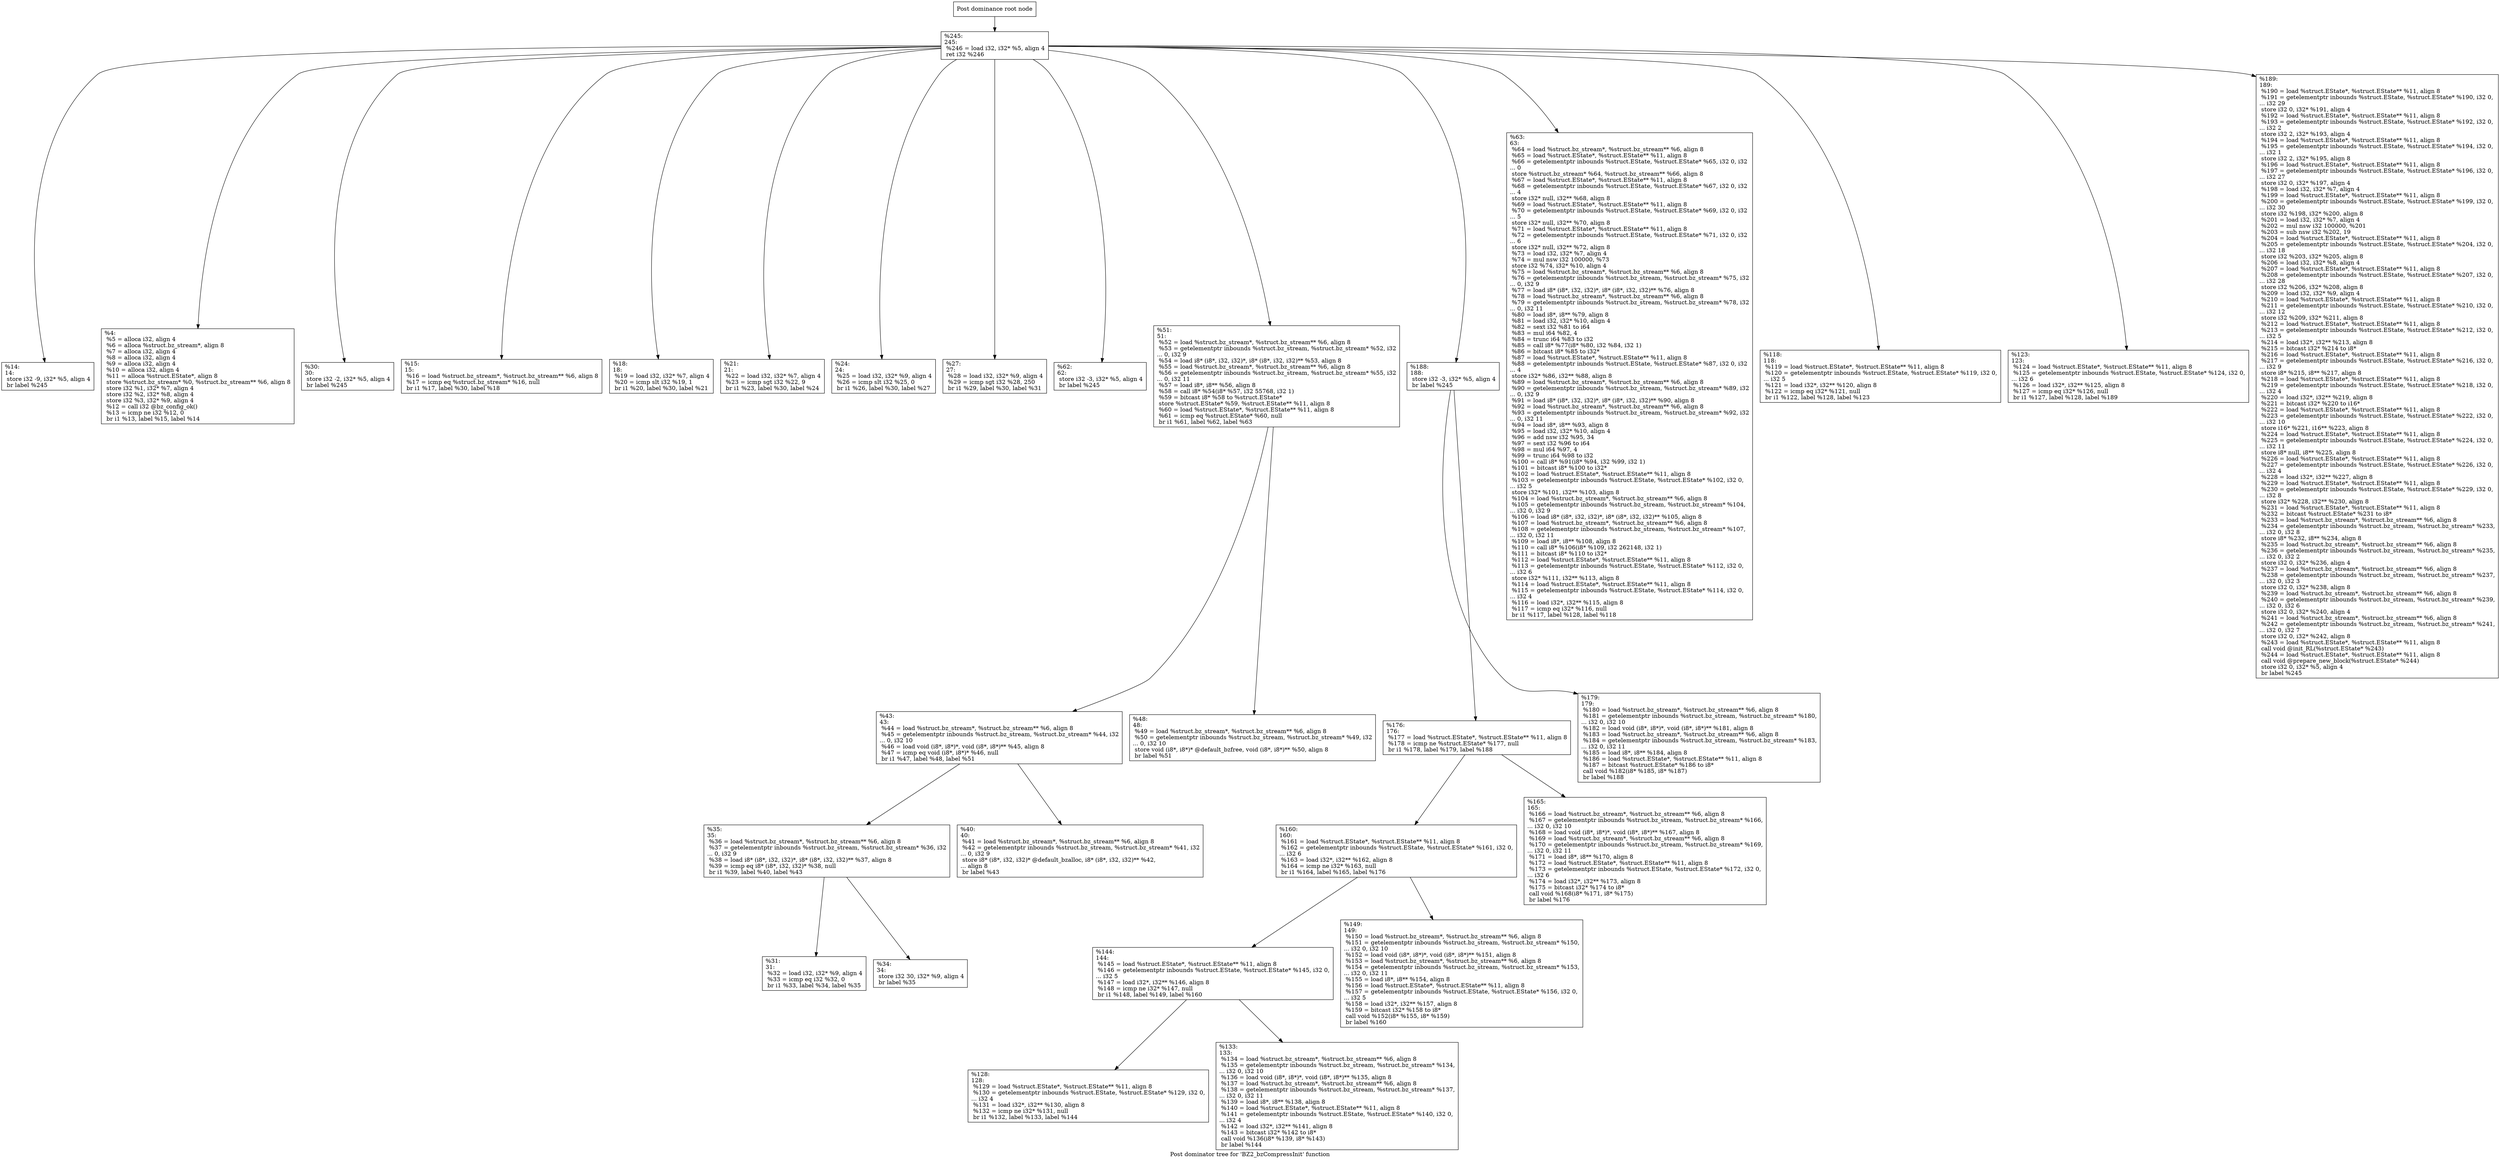 digraph "Post dominator tree for 'BZ2_bzCompressInit' function" {
	label="Post dominator tree for 'BZ2_bzCompressInit' function";

	Node0x1257e20 [shape=record,label="{Post dominance root node}"];
	Node0x1257e20 -> Node0x15fe0a0;
	Node0x15fe0a0 [shape=record,label="{%245:\l245:                                              \l  %246 = load i32, i32* %5, align 4\l  ret i32 %246\l}"];
	Node0x15fe0a0 -> Node0x161bc70;
	Node0x15fe0a0 -> Node0x161d800;
	Node0x15fe0a0 -> Node0x15f8700;
	Node0x15fe0a0 -> Node0x161c270;
	Node0x15fe0a0 -> Node0x14dfad0;
	Node0x15fe0a0 -> Node0x15cc910;
	Node0x15fe0a0 -> Node0x1508df0;
	Node0x15fe0a0 -> Node0x155fb60;
	Node0x15fe0a0 -> Node0x15d6ba0;
	Node0x15fe0a0 -> Node0x15577f0;
	Node0x15fe0a0 -> Node0x1386fb0;
	Node0x15fe0a0 -> Node0x15f0a10;
	Node0x15fe0a0 -> Node0x143ebc0;
	Node0x15fe0a0 -> Node0x15d4b50;
	Node0x15fe0a0 -> Node0x15cc560;
	Node0x161bc70 [shape=record,label="{%14:\l14:                                               \l  store i32 -9, i32* %5, align 4\l  br label %245\l}"];
	Node0x161d800 [shape=record,label="{%4:\l  %5 = alloca i32, align 4\l  %6 = alloca %struct.bz_stream*, align 8\l  %7 = alloca i32, align 4\l  %8 = alloca i32, align 4\l  %9 = alloca i32, align 4\l  %10 = alloca i32, align 4\l  %11 = alloca %struct.EState*, align 8\l  store %struct.bz_stream* %0, %struct.bz_stream** %6, align 8\l  store i32 %1, i32* %7, align 4\l  store i32 %2, i32* %8, align 4\l  store i32 %3, i32* %9, align 4\l  %12 = call i32 @bz_config_ok()\l  %13 = icmp ne i32 %12, 0\l  br i1 %13, label %15, label %14\l}"];
	Node0x15f8700 [shape=record,label="{%30:\l30:                                               \l  store i32 -2, i32* %5, align 4\l  br label %245\l}"];
	Node0x161c270 [shape=record,label="{%15:\l15:                                               \l  %16 = load %struct.bz_stream*, %struct.bz_stream** %6, align 8\l  %17 = icmp eq %struct.bz_stream* %16, null\l  br i1 %17, label %30, label %18\l}"];
	Node0x14dfad0 [shape=record,label="{%18:\l18:                                               \l  %19 = load i32, i32* %7, align 4\l  %20 = icmp slt i32 %19, 1\l  br i1 %20, label %30, label %21\l}"];
	Node0x15cc910 [shape=record,label="{%21:\l21:                                               \l  %22 = load i32, i32* %7, align 4\l  %23 = icmp sgt i32 %22, 9\l  br i1 %23, label %30, label %24\l}"];
	Node0x1508df0 [shape=record,label="{%24:\l24:                                               \l  %25 = load i32, i32* %9, align 4\l  %26 = icmp slt i32 %25, 0\l  br i1 %26, label %30, label %27\l}"];
	Node0x155fb60 [shape=record,label="{%27:\l27:                                               \l  %28 = load i32, i32* %9, align 4\l  %29 = icmp sgt i32 %28, 250\l  br i1 %29, label %30, label %31\l}"];
	Node0x15d6ba0 [shape=record,label="{%62:\l62:                                               \l  store i32 -3, i32* %5, align 4\l  br label %245\l}"];
	Node0x15577f0 [shape=record,label="{%51:\l51:                                               \l  %52 = load %struct.bz_stream*, %struct.bz_stream** %6, align 8\l  %53 = getelementptr inbounds %struct.bz_stream, %struct.bz_stream* %52, i32\l... 0, i32 9\l  %54 = load i8* (i8*, i32, i32)*, i8* (i8*, i32, i32)** %53, align 8\l  %55 = load %struct.bz_stream*, %struct.bz_stream** %6, align 8\l  %56 = getelementptr inbounds %struct.bz_stream, %struct.bz_stream* %55, i32\l... 0, i32 11\l  %57 = load i8*, i8** %56, align 8\l  %58 = call i8* %54(i8* %57, i32 55768, i32 1)\l  %59 = bitcast i8* %58 to %struct.EState*\l  store %struct.EState* %59, %struct.EState** %11, align 8\l  %60 = load %struct.EState*, %struct.EState** %11, align 8\l  %61 = icmp eq %struct.EState* %60, null\l  br i1 %61, label %62, label %63\l}"];
	Node0x15577f0 -> Node0x1557ec0;
	Node0x15577f0 -> Node0x12f9d00;
	Node0x1557ec0 [shape=record,label="{%43:\l43:                                               \l  %44 = load %struct.bz_stream*, %struct.bz_stream** %6, align 8\l  %45 = getelementptr inbounds %struct.bz_stream, %struct.bz_stream* %44, i32\l... 0, i32 10\l  %46 = load void (i8*, i8*)*, void (i8*, i8*)** %45, align 8\l  %47 = icmp eq void (i8*, i8*)* %46, null\l  br i1 %47, label %48, label %51\l}"];
	Node0x1557ec0 -> Node0x15516e0;
	Node0x1557ec0 -> Node0x13bb150;
	Node0x15516e0 [shape=record,label="{%35:\l35:                                               \l  %36 = load %struct.bz_stream*, %struct.bz_stream** %6, align 8\l  %37 = getelementptr inbounds %struct.bz_stream, %struct.bz_stream* %36, i32\l... 0, i32 9\l  %38 = load i8* (i8*, i32, i32)*, i8* (i8*, i32, i32)** %37, align 8\l  %39 = icmp eq i8* (i8*, i32, i32)* %38, null\l  br i1 %39, label %40, label %43\l}"];
	Node0x15516e0 -> Node0x154dd10;
	Node0x15516e0 -> Node0x12b9330;
	Node0x154dd10 [shape=record,label="{%31:\l31:                                               \l  %32 = load i32, i32* %9, align 4\l  %33 = icmp eq i32 %32, 0\l  br i1 %33, label %34, label %35\l}"];
	Node0x12b9330 [shape=record,label="{%34:\l34:                                               \l  store i32 30, i32* %9, align 4\l  br label %35\l}"];
	Node0x13bb150 [shape=record,label="{%40:\l40:                                               \l  %41 = load %struct.bz_stream*, %struct.bz_stream** %6, align 8\l  %42 = getelementptr inbounds %struct.bz_stream, %struct.bz_stream* %41, i32\l... 0, i32 9\l  store i8* (i8*, i32, i32)* @default_bzalloc, i8* (i8*, i32, i32)** %42,\l... align 8\l  br label %43\l}"];
	Node0x12f9d00 [shape=record,label="{%48:\l48:                                               \l  %49 = load %struct.bz_stream*, %struct.bz_stream** %6, align 8\l  %50 = getelementptr inbounds %struct.bz_stream, %struct.bz_stream* %49, i32\l... 0, i32 10\l  store void (i8*, i8*)* @default_bzfree, void (i8*, i8*)** %50, align 8\l  br label %51\l}"];
	Node0x1386fb0 [shape=record,label="{%188:\l188:                                              \l  store i32 -3, i32* %5, align 4\l  br label %245\l}"];
	Node0x1386fb0 -> Node0x15e9c90;
	Node0x1386fb0 -> Node0x15368c0;
	Node0x15e9c90 [shape=record,label="{%176:\l176:                                              \l  %177 = load %struct.EState*, %struct.EState** %11, align 8\l  %178 = icmp ne %struct.EState* %177, null\l  br i1 %178, label %179, label %188\l}"];
	Node0x15e9c90 -> Node0x150cd00;
	Node0x15e9c90 -> Node0x154cac0;
	Node0x150cd00 [shape=record,label="{%160:\l160:                                              \l  %161 = load %struct.EState*, %struct.EState** %11, align 8\l  %162 = getelementptr inbounds %struct.EState, %struct.EState* %161, i32 0,\l... i32 6\l  %163 = load i32*, i32** %162, align 8\l  %164 = icmp ne i32* %163, null\l  br i1 %164, label %165, label %176\l}"];
	Node0x150cd00 -> Node0x15d6140;
	Node0x150cd00 -> Node0x14df0c0;
	Node0x15d6140 [shape=record,label="{%144:\l144:                                              \l  %145 = load %struct.EState*, %struct.EState** %11, align 8\l  %146 = getelementptr inbounds %struct.EState, %struct.EState* %145, i32 0,\l... i32 5\l  %147 = load i32*, i32** %146, align 8\l  %148 = icmp ne i32* %147, null\l  br i1 %148, label %149, label %160\l}"];
	Node0x15d6140 -> Node0x15435d0;
	Node0x15d6140 -> Node0x12cdff0;
	Node0x15435d0 [shape=record,label="{%128:\l128:                                              \l  %129 = load %struct.EState*, %struct.EState** %11, align 8\l  %130 = getelementptr inbounds %struct.EState, %struct.EState* %129, i32 0,\l... i32 4\l  %131 = load i32*, i32** %130, align 8\l  %132 = icmp ne i32* %131, null\l  br i1 %132, label %133, label %144\l}"];
	Node0x12cdff0 [shape=record,label="{%133:\l133:                                              \l  %134 = load %struct.bz_stream*, %struct.bz_stream** %6, align 8\l  %135 = getelementptr inbounds %struct.bz_stream, %struct.bz_stream* %134,\l... i32 0, i32 10\l  %136 = load void (i8*, i8*)*, void (i8*, i8*)** %135, align 8\l  %137 = load %struct.bz_stream*, %struct.bz_stream** %6, align 8\l  %138 = getelementptr inbounds %struct.bz_stream, %struct.bz_stream* %137,\l... i32 0, i32 11\l  %139 = load i8*, i8** %138, align 8\l  %140 = load %struct.EState*, %struct.EState** %11, align 8\l  %141 = getelementptr inbounds %struct.EState, %struct.EState* %140, i32 0,\l... i32 4\l  %142 = load i32*, i32** %141, align 8\l  %143 = bitcast i32* %142 to i8*\l  call void %136(i8* %139, i8* %143)\l  br label %144\l}"];
	Node0x14df0c0 [shape=record,label="{%149:\l149:                                              \l  %150 = load %struct.bz_stream*, %struct.bz_stream** %6, align 8\l  %151 = getelementptr inbounds %struct.bz_stream, %struct.bz_stream* %150,\l... i32 0, i32 10\l  %152 = load void (i8*, i8*)*, void (i8*, i8*)** %151, align 8\l  %153 = load %struct.bz_stream*, %struct.bz_stream** %6, align 8\l  %154 = getelementptr inbounds %struct.bz_stream, %struct.bz_stream* %153,\l... i32 0, i32 11\l  %155 = load i8*, i8** %154, align 8\l  %156 = load %struct.EState*, %struct.EState** %11, align 8\l  %157 = getelementptr inbounds %struct.EState, %struct.EState* %156, i32 0,\l... i32 5\l  %158 = load i32*, i32** %157, align 8\l  %159 = bitcast i32* %158 to i8*\l  call void %152(i8* %155, i8* %159)\l  br label %160\l}"];
	Node0x154cac0 [shape=record,label="{%165:\l165:                                              \l  %166 = load %struct.bz_stream*, %struct.bz_stream** %6, align 8\l  %167 = getelementptr inbounds %struct.bz_stream, %struct.bz_stream* %166,\l... i32 0, i32 10\l  %168 = load void (i8*, i8*)*, void (i8*, i8*)** %167, align 8\l  %169 = load %struct.bz_stream*, %struct.bz_stream** %6, align 8\l  %170 = getelementptr inbounds %struct.bz_stream, %struct.bz_stream* %169,\l... i32 0, i32 11\l  %171 = load i8*, i8** %170, align 8\l  %172 = load %struct.EState*, %struct.EState** %11, align 8\l  %173 = getelementptr inbounds %struct.EState, %struct.EState* %172, i32 0,\l... i32 6\l  %174 = load i32*, i32** %173, align 8\l  %175 = bitcast i32* %174 to i8*\l  call void %168(i8* %171, i8* %175)\l  br label %176\l}"];
	Node0x15368c0 [shape=record,label="{%179:\l179:                                              \l  %180 = load %struct.bz_stream*, %struct.bz_stream** %6, align 8\l  %181 = getelementptr inbounds %struct.bz_stream, %struct.bz_stream* %180,\l... i32 0, i32 10\l  %182 = load void (i8*, i8*)*, void (i8*, i8*)** %181, align 8\l  %183 = load %struct.bz_stream*, %struct.bz_stream** %6, align 8\l  %184 = getelementptr inbounds %struct.bz_stream, %struct.bz_stream* %183,\l... i32 0, i32 11\l  %185 = load i8*, i8** %184, align 8\l  %186 = load %struct.EState*, %struct.EState** %11, align 8\l  %187 = bitcast %struct.EState* %186 to i8*\l  call void %182(i8* %185, i8* %187)\l  br label %188\l}"];
	Node0x15f0a10 [shape=record,label="{%63:\l63:                                               \l  %64 = load %struct.bz_stream*, %struct.bz_stream** %6, align 8\l  %65 = load %struct.EState*, %struct.EState** %11, align 8\l  %66 = getelementptr inbounds %struct.EState, %struct.EState* %65, i32 0, i32\l... 0\l  store %struct.bz_stream* %64, %struct.bz_stream** %66, align 8\l  %67 = load %struct.EState*, %struct.EState** %11, align 8\l  %68 = getelementptr inbounds %struct.EState, %struct.EState* %67, i32 0, i32\l... 4\l  store i32* null, i32** %68, align 8\l  %69 = load %struct.EState*, %struct.EState** %11, align 8\l  %70 = getelementptr inbounds %struct.EState, %struct.EState* %69, i32 0, i32\l... 5\l  store i32* null, i32** %70, align 8\l  %71 = load %struct.EState*, %struct.EState** %11, align 8\l  %72 = getelementptr inbounds %struct.EState, %struct.EState* %71, i32 0, i32\l... 6\l  store i32* null, i32** %72, align 8\l  %73 = load i32, i32* %7, align 4\l  %74 = mul nsw i32 100000, %73\l  store i32 %74, i32* %10, align 4\l  %75 = load %struct.bz_stream*, %struct.bz_stream** %6, align 8\l  %76 = getelementptr inbounds %struct.bz_stream, %struct.bz_stream* %75, i32\l... 0, i32 9\l  %77 = load i8* (i8*, i32, i32)*, i8* (i8*, i32, i32)** %76, align 8\l  %78 = load %struct.bz_stream*, %struct.bz_stream** %6, align 8\l  %79 = getelementptr inbounds %struct.bz_stream, %struct.bz_stream* %78, i32\l... 0, i32 11\l  %80 = load i8*, i8** %79, align 8\l  %81 = load i32, i32* %10, align 4\l  %82 = sext i32 %81 to i64\l  %83 = mul i64 %82, 4\l  %84 = trunc i64 %83 to i32\l  %85 = call i8* %77(i8* %80, i32 %84, i32 1)\l  %86 = bitcast i8* %85 to i32*\l  %87 = load %struct.EState*, %struct.EState** %11, align 8\l  %88 = getelementptr inbounds %struct.EState, %struct.EState* %87, i32 0, i32\l... 4\l  store i32* %86, i32** %88, align 8\l  %89 = load %struct.bz_stream*, %struct.bz_stream** %6, align 8\l  %90 = getelementptr inbounds %struct.bz_stream, %struct.bz_stream* %89, i32\l... 0, i32 9\l  %91 = load i8* (i8*, i32, i32)*, i8* (i8*, i32, i32)** %90, align 8\l  %92 = load %struct.bz_stream*, %struct.bz_stream** %6, align 8\l  %93 = getelementptr inbounds %struct.bz_stream, %struct.bz_stream* %92, i32\l... 0, i32 11\l  %94 = load i8*, i8** %93, align 8\l  %95 = load i32, i32* %10, align 4\l  %96 = add nsw i32 %95, 34\l  %97 = sext i32 %96 to i64\l  %98 = mul i64 %97, 4\l  %99 = trunc i64 %98 to i32\l  %100 = call i8* %91(i8* %94, i32 %99, i32 1)\l  %101 = bitcast i8* %100 to i32*\l  %102 = load %struct.EState*, %struct.EState** %11, align 8\l  %103 = getelementptr inbounds %struct.EState, %struct.EState* %102, i32 0,\l... i32 5\l  store i32* %101, i32** %103, align 8\l  %104 = load %struct.bz_stream*, %struct.bz_stream** %6, align 8\l  %105 = getelementptr inbounds %struct.bz_stream, %struct.bz_stream* %104,\l... i32 0, i32 9\l  %106 = load i8* (i8*, i32, i32)*, i8* (i8*, i32, i32)** %105, align 8\l  %107 = load %struct.bz_stream*, %struct.bz_stream** %6, align 8\l  %108 = getelementptr inbounds %struct.bz_stream, %struct.bz_stream* %107,\l... i32 0, i32 11\l  %109 = load i8*, i8** %108, align 8\l  %110 = call i8* %106(i8* %109, i32 262148, i32 1)\l  %111 = bitcast i8* %110 to i32*\l  %112 = load %struct.EState*, %struct.EState** %11, align 8\l  %113 = getelementptr inbounds %struct.EState, %struct.EState* %112, i32 0,\l... i32 6\l  store i32* %111, i32** %113, align 8\l  %114 = load %struct.EState*, %struct.EState** %11, align 8\l  %115 = getelementptr inbounds %struct.EState, %struct.EState* %114, i32 0,\l... i32 4\l  %116 = load i32*, i32** %115, align 8\l  %117 = icmp eq i32* %116, null\l  br i1 %117, label %128, label %118\l}"];
	Node0x143ebc0 [shape=record,label="{%118:\l118:                                              \l  %119 = load %struct.EState*, %struct.EState** %11, align 8\l  %120 = getelementptr inbounds %struct.EState, %struct.EState* %119, i32 0,\l... i32 5\l  %121 = load i32*, i32** %120, align 8\l  %122 = icmp eq i32* %121, null\l  br i1 %122, label %128, label %123\l}"];
	Node0x15d4b50 [shape=record,label="{%123:\l123:                                              \l  %124 = load %struct.EState*, %struct.EState** %11, align 8\l  %125 = getelementptr inbounds %struct.EState, %struct.EState* %124, i32 0,\l... i32 6\l  %126 = load i32*, i32** %125, align 8\l  %127 = icmp eq i32* %126, null\l  br i1 %127, label %128, label %189\l}"];
	Node0x15cc560 [shape=record,label="{%189:\l189:                                              \l  %190 = load %struct.EState*, %struct.EState** %11, align 8\l  %191 = getelementptr inbounds %struct.EState, %struct.EState* %190, i32 0,\l... i32 29\l  store i32 0, i32* %191, align 4\l  %192 = load %struct.EState*, %struct.EState** %11, align 8\l  %193 = getelementptr inbounds %struct.EState, %struct.EState* %192, i32 0,\l... i32 2\l  store i32 2, i32* %193, align 4\l  %194 = load %struct.EState*, %struct.EState** %11, align 8\l  %195 = getelementptr inbounds %struct.EState, %struct.EState* %194, i32 0,\l... i32 1\l  store i32 2, i32* %195, align 8\l  %196 = load %struct.EState*, %struct.EState** %11, align 8\l  %197 = getelementptr inbounds %struct.EState, %struct.EState* %196, i32 0,\l... i32 27\l  store i32 0, i32* %197, align 4\l  %198 = load i32, i32* %7, align 4\l  %199 = load %struct.EState*, %struct.EState** %11, align 8\l  %200 = getelementptr inbounds %struct.EState, %struct.EState* %199, i32 0,\l... i32 30\l  store i32 %198, i32* %200, align 8\l  %201 = load i32, i32* %7, align 4\l  %202 = mul nsw i32 100000, %201\l  %203 = sub nsw i32 %202, 19\l  %204 = load %struct.EState*, %struct.EState** %11, align 8\l  %205 = getelementptr inbounds %struct.EState, %struct.EState* %204, i32 0,\l... i32 18\l  store i32 %203, i32* %205, align 8\l  %206 = load i32, i32* %8, align 4\l  %207 = load %struct.EState*, %struct.EState** %11, align 8\l  %208 = getelementptr inbounds %struct.EState, %struct.EState* %207, i32 0,\l... i32 28\l  store i32 %206, i32* %208, align 8\l  %209 = load i32, i32* %9, align 4\l  %210 = load %struct.EState*, %struct.EState** %11, align 8\l  %211 = getelementptr inbounds %struct.EState, %struct.EState* %210, i32 0,\l... i32 12\l  store i32 %209, i32* %211, align 8\l  %212 = load %struct.EState*, %struct.EState** %11, align 8\l  %213 = getelementptr inbounds %struct.EState, %struct.EState* %212, i32 0,\l... i32 5\l  %214 = load i32*, i32** %213, align 8\l  %215 = bitcast i32* %214 to i8*\l  %216 = load %struct.EState*, %struct.EState** %11, align 8\l  %217 = getelementptr inbounds %struct.EState, %struct.EState* %216, i32 0,\l... i32 9\l  store i8* %215, i8** %217, align 8\l  %218 = load %struct.EState*, %struct.EState** %11, align 8\l  %219 = getelementptr inbounds %struct.EState, %struct.EState* %218, i32 0,\l... i32 4\l  %220 = load i32*, i32** %219, align 8\l  %221 = bitcast i32* %220 to i16*\l  %222 = load %struct.EState*, %struct.EState** %11, align 8\l  %223 = getelementptr inbounds %struct.EState, %struct.EState* %222, i32 0,\l... i32 10\l  store i16* %221, i16** %223, align 8\l  %224 = load %struct.EState*, %struct.EState** %11, align 8\l  %225 = getelementptr inbounds %struct.EState, %struct.EState* %224, i32 0,\l... i32 11\l  store i8* null, i8** %225, align 8\l  %226 = load %struct.EState*, %struct.EState** %11, align 8\l  %227 = getelementptr inbounds %struct.EState, %struct.EState* %226, i32 0,\l... i32 4\l  %228 = load i32*, i32** %227, align 8\l  %229 = load %struct.EState*, %struct.EState** %11, align 8\l  %230 = getelementptr inbounds %struct.EState, %struct.EState* %229, i32 0,\l... i32 8\l  store i32* %228, i32** %230, align 8\l  %231 = load %struct.EState*, %struct.EState** %11, align 8\l  %232 = bitcast %struct.EState* %231 to i8*\l  %233 = load %struct.bz_stream*, %struct.bz_stream** %6, align 8\l  %234 = getelementptr inbounds %struct.bz_stream, %struct.bz_stream* %233,\l... i32 0, i32 8\l  store i8* %232, i8** %234, align 8\l  %235 = load %struct.bz_stream*, %struct.bz_stream** %6, align 8\l  %236 = getelementptr inbounds %struct.bz_stream, %struct.bz_stream* %235,\l... i32 0, i32 2\l  store i32 0, i32* %236, align 4\l  %237 = load %struct.bz_stream*, %struct.bz_stream** %6, align 8\l  %238 = getelementptr inbounds %struct.bz_stream, %struct.bz_stream* %237,\l... i32 0, i32 3\l  store i32 0, i32* %238, align 8\l  %239 = load %struct.bz_stream*, %struct.bz_stream** %6, align 8\l  %240 = getelementptr inbounds %struct.bz_stream, %struct.bz_stream* %239,\l... i32 0, i32 6\l  store i32 0, i32* %240, align 4\l  %241 = load %struct.bz_stream*, %struct.bz_stream** %6, align 8\l  %242 = getelementptr inbounds %struct.bz_stream, %struct.bz_stream* %241,\l... i32 0, i32 7\l  store i32 0, i32* %242, align 8\l  %243 = load %struct.EState*, %struct.EState** %11, align 8\l  call void @init_RL(%struct.EState* %243)\l  %244 = load %struct.EState*, %struct.EState** %11, align 8\l  call void @prepare_new_block(%struct.EState* %244)\l  store i32 0, i32* %5, align 4\l  br label %245\l}"];
}

